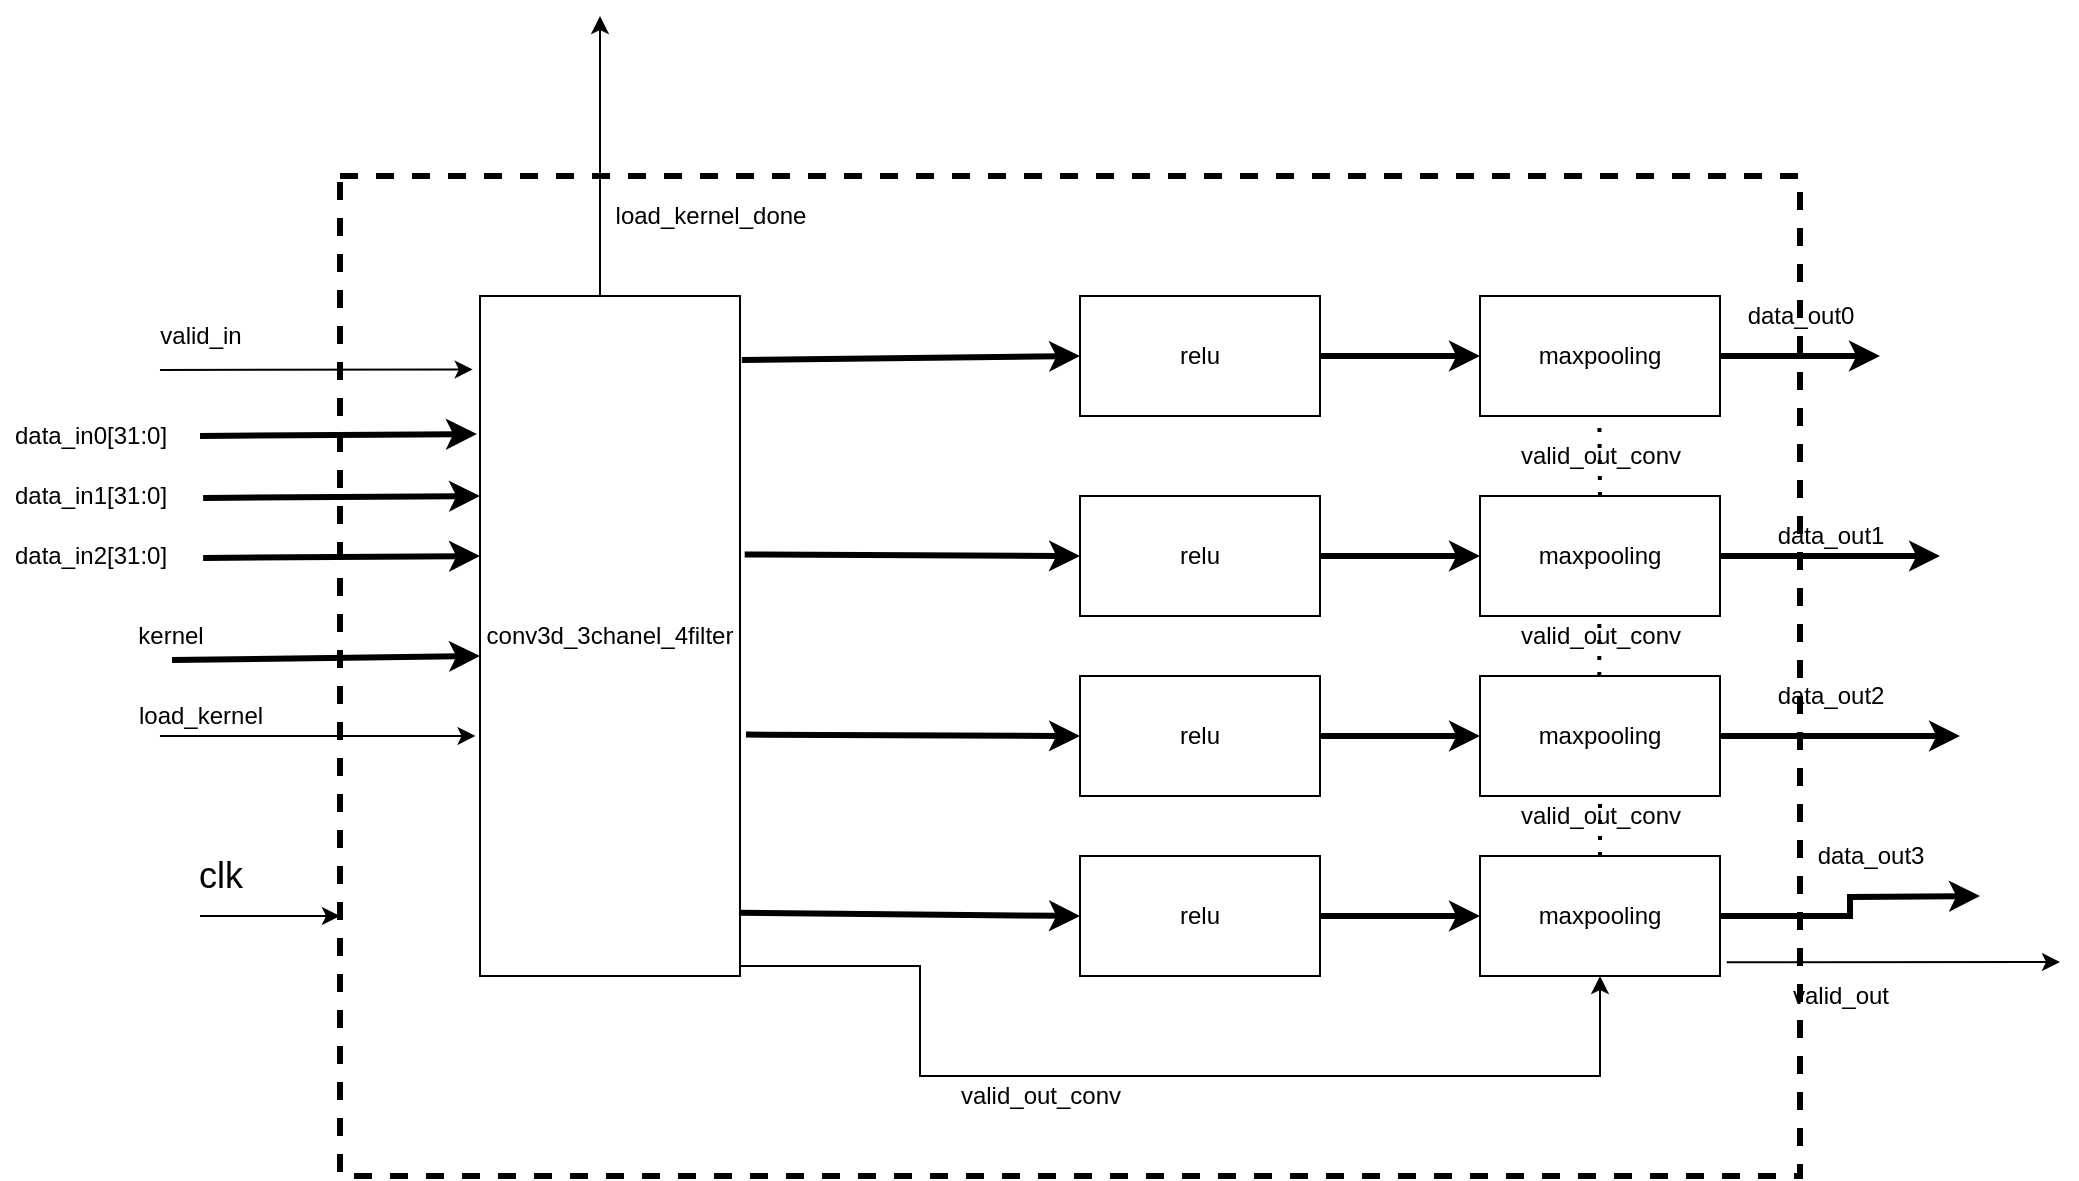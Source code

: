 <mxfile version="20.0.1" type="device"><diagram id="MaYDe6uS_KC6TkByPXZD" name="Page-1"><mxGraphModel dx="1102" dy="554" grid="1" gridSize="10" guides="1" tooltips="1" connect="1" arrows="1" fold="1" page="1" pageScale="1" pageWidth="850" pageHeight="1100" math="0" shadow="0"><root><mxCell id="0"/><mxCell id="1" parent="0"/><mxCell id="8NuWKvWIE951C8sZAqPJ-18" value="data_out0" style="text;html=1;align=center;verticalAlign=middle;resizable=0;points=[];autosize=1;strokeColor=none;fillColor=none;" parent="1" vertex="1"><mxGeometry x="1035" y="460" width="70" height="20" as="geometry"/></mxCell><mxCell id="8NuWKvWIE951C8sZAqPJ-20" value="data_out1" style="text;html=1;align=center;verticalAlign=middle;resizable=0;points=[];autosize=1;strokeColor=none;fillColor=none;" parent="1" vertex="1"><mxGeometry x="1050" y="570" width="70" height="20" as="geometry"/></mxCell><mxCell id="8NuWKvWIE951C8sZAqPJ-22" value="data_out2" style="text;html=1;align=center;verticalAlign=middle;resizable=0;points=[];autosize=1;strokeColor=none;fillColor=none;" parent="1" vertex="1"><mxGeometry x="1050" y="650" width="70" height="20" as="geometry"/></mxCell><mxCell id="8NuWKvWIE951C8sZAqPJ-24" value="data_out3" style="text;html=1;align=center;verticalAlign=middle;resizable=0;points=[];autosize=1;strokeColor=none;fillColor=none;" parent="1" vertex="1"><mxGeometry x="1070" y="730" width="70" height="20" as="geometry"/></mxCell><mxCell id="8NuWKvWIE951C8sZAqPJ-60" style="edgeStyle=orthogonalEdgeStyle;rounded=0;orthogonalLoop=1;jettySize=auto;html=1;exitX=1;exitY=0.5;exitDx=0;exitDy=0;entryX=0;entryY=0.5;entryDx=0;entryDy=0;strokeWidth=3;" parent="1" source="8NuWKvWIE951C8sZAqPJ-52" target="8NuWKvWIE951C8sZAqPJ-56" edge="1"><mxGeometry relative="1" as="geometry"/></mxCell><mxCell id="8NuWKvWIE951C8sZAqPJ-52" value="relu" style="rounded=0;whiteSpace=wrap;html=1;" parent="1" vertex="1"><mxGeometry x="710" y="460" width="120" height="60" as="geometry"/></mxCell><mxCell id="8NuWKvWIE951C8sZAqPJ-61" style="edgeStyle=orthogonalEdgeStyle;rounded=0;orthogonalLoop=1;jettySize=auto;html=1;exitX=1;exitY=0.5;exitDx=0;exitDy=0;entryX=0;entryY=0.5;entryDx=0;entryDy=0;strokeWidth=3;" parent="1" source="8NuWKvWIE951C8sZAqPJ-53" target="8NuWKvWIE951C8sZAqPJ-57" edge="1"><mxGeometry relative="1" as="geometry"/></mxCell><mxCell id="8NuWKvWIE951C8sZAqPJ-53" value="relu" style="rounded=0;whiteSpace=wrap;html=1;" parent="1" vertex="1"><mxGeometry x="710" y="560" width="120" height="60" as="geometry"/></mxCell><mxCell id="8NuWKvWIE951C8sZAqPJ-62" style="edgeStyle=orthogonalEdgeStyle;rounded=0;orthogonalLoop=1;jettySize=auto;html=1;exitX=1;exitY=0.5;exitDx=0;exitDy=0;entryX=0;entryY=0.5;entryDx=0;entryDy=0;strokeWidth=3;" parent="1" source="8NuWKvWIE951C8sZAqPJ-54" target="8NuWKvWIE951C8sZAqPJ-58" edge="1"><mxGeometry relative="1" as="geometry"/></mxCell><mxCell id="8NuWKvWIE951C8sZAqPJ-54" value="relu" style="rounded=0;whiteSpace=wrap;html=1;" parent="1" vertex="1"><mxGeometry x="710" y="650" width="120" height="60" as="geometry"/></mxCell><mxCell id="8NuWKvWIE951C8sZAqPJ-63" style="edgeStyle=orthogonalEdgeStyle;rounded=0;orthogonalLoop=1;jettySize=auto;html=1;exitX=1;exitY=0.5;exitDx=0;exitDy=0;entryX=0;entryY=0.5;entryDx=0;entryDy=0;strokeWidth=3;" parent="1" source="8NuWKvWIE951C8sZAqPJ-55" target="8NuWKvWIE951C8sZAqPJ-59" edge="1"><mxGeometry relative="1" as="geometry"/></mxCell><mxCell id="8NuWKvWIE951C8sZAqPJ-55" value="relu" style="rounded=0;whiteSpace=wrap;html=1;" parent="1" vertex="1"><mxGeometry x="710" y="740" width="120" height="60" as="geometry"/></mxCell><mxCell id="8NuWKvWIE951C8sZAqPJ-64" style="edgeStyle=orthogonalEdgeStyle;rounded=0;orthogonalLoop=1;jettySize=auto;html=1;exitX=1;exitY=0.5;exitDx=0;exitDy=0;strokeWidth=3;" parent="1" source="8NuWKvWIE951C8sZAqPJ-56" edge="1"><mxGeometry relative="1" as="geometry"><mxPoint x="1110" y="490" as="targetPoint"/></mxGeometry></mxCell><mxCell id="8NuWKvWIE951C8sZAqPJ-56" value="maxpooling" style="rounded=0;whiteSpace=wrap;html=1;" parent="1" vertex="1"><mxGeometry x="910" y="460" width="120" height="60" as="geometry"/></mxCell><mxCell id="8NuWKvWIE951C8sZAqPJ-65" style="edgeStyle=orthogonalEdgeStyle;rounded=0;orthogonalLoop=1;jettySize=auto;html=1;exitX=1;exitY=0.5;exitDx=0;exitDy=0;strokeWidth=3;" parent="1" source="8NuWKvWIE951C8sZAqPJ-57" edge="1"><mxGeometry relative="1" as="geometry"><mxPoint x="1140" y="590" as="targetPoint"/></mxGeometry></mxCell><mxCell id="8NuWKvWIE951C8sZAqPJ-57" value="maxpooling" style="rounded=0;whiteSpace=wrap;html=1;" parent="1" vertex="1"><mxGeometry x="910" y="560" width="120" height="60" as="geometry"/></mxCell><mxCell id="8NuWKvWIE951C8sZAqPJ-66" style="edgeStyle=orthogonalEdgeStyle;rounded=0;orthogonalLoop=1;jettySize=auto;html=1;exitX=1;exitY=0.5;exitDx=0;exitDy=0;strokeWidth=3;" parent="1" source="8NuWKvWIE951C8sZAqPJ-58" edge="1"><mxGeometry relative="1" as="geometry"><mxPoint x="1150" y="680" as="targetPoint"/></mxGeometry></mxCell><mxCell id="8NuWKvWIE951C8sZAqPJ-58" value="maxpooling" style="rounded=0;whiteSpace=wrap;html=1;" parent="1" vertex="1"><mxGeometry x="910" y="650" width="120" height="60" as="geometry"/></mxCell><mxCell id="8NuWKvWIE951C8sZAqPJ-67" style="edgeStyle=orthogonalEdgeStyle;rounded=0;orthogonalLoop=1;jettySize=auto;html=1;exitX=1;exitY=0.5;exitDx=0;exitDy=0;strokeWidth=3;" parent="1" source="8NuWKvWIE951C8sZAqPJ-59" edge="1"><mxGeometry relative="1" as="geometry"><mxPoint x="1160" y="760" as="targetPoint"/></mxGeometry></mxCell><mxCell id="8NuWKvWIE951C8sZAqPJ-59" value="maxpooling" style="rounded=0;whiteSpace=wrap;html=1;" parent="1" vertex="1"><mxGeometry x="910" y="740" width="120" height="60" as="geometry"/></mxCell><mxCell id="JHCxjcTZT37e5ChfVPQo-11" value="conv3d_3chanel_4filter" style="rounded=0;whiteSpace=wrap;html=1;direction=south;" parent="1" vertex="1"><mxGeometry x="410" y="460" width="130" height="340" as="geometry"/></mxCell><mxCell id="JHCxjcTZT37e5ChfVPQo-12" value="" style="endArrow=classic;html=1;rounded=0;entryX=0;entryY=0.5;entryDx=0;entryDy=0;exitX=0.094;exitY=-0.007;exitDx=0;exitDy=0;exitPerimeter=0;strokeWidth=3;" parent="1" source="JHCxjcTZT37e5ChfVPQo-11" target="8NuWKvWIE951C8sZAqPJ-52" edge="1"><mxGeometry width="50" height="50" relative="1" as="geometry"><mxPoint x="530" y="640" as="sourcePoint"/><mxPoint x="580" y="590" as="targetPoint"/></mxGeometry></mxCell><mxCell id="JHCxjcTZT37e5ChfVPQo-13" value="" style="endArrow=classic;html=1;rounded=0;entryX=0;entryY=0.5;entryDx=0;entryDy=0;exitX=0.38;exitY=-0.018;exitDx=0;exitDy=0;exitPerimeter=0;strokeWidth=3;" parent="1" source="JHCxjcTZT37e5ChfVPQo-11" target="8NuWKvWIE951C8sZAqPJ-53" edge="1"><mxGeometry width="50" height="50" relative="1" as="geometry"><mxPoint x="530" y="640" as="sourcePoint"/><mxPoint x="580" y="590" as="targetPoint"/></mxGeometry></mxCell><mxCell id="JHCxjcTZT37e5ChfVPQo-14" value="" style="endArrow=classic;html=1;rounded=0;exitX=0.645;exitY=-0.023;exitDx=0;exitDy=0;exitPerimeter=0;entryX=0;entryY=0.5;entryDx=0;entryDy=0;strokeWidth=3;" parent="1" source="JHCxjcTZT37e5ChfVPQo-11" target="8NuWKvWIE951C8sZAqPJ-54" edge="1"><mxGeometry width="50" height="50" relative="1" as="geometry"><mxPoint x="530" y="640" as="sourcePoint"/><mxPoint x="580" y="590" as="targetPoint"/></mxGeometry></mxCell><mxCell id="JHCxjcTZT37e5ChfVPQo-15" value="" style="endArrow=classic;html=1;rounded=0;exitX=0.907;exitY=0.004;exitDx=0;exitDy=0;exitPerimeter=0;entryX=0;entryY=0.5;entryDx=0;entryDy=0;strokeWidth=3;" parent="1" source="JHCxjcTZT37e5ChfVPQo-11" target="8NuWKvWIE951C8sZAqPJ-55" edge="1"><mxGeometry width="50" height="50" relative="1" as="geometry"><mxPoint x="530" y="640" as="sourcePoint"/><mxPoint x="580" y="590" as="targetPoint"/></mxGeometry></mxCell><mxCell id="JHCxjcTZT37e5ChfVPQo-16" value="" style="endArrow=classic;html=1;rounded=0;entryX=0.5;entryY=1;entryDx=0;entryDy=0;" parent="1" target="8NuWKvWIE951C8sZAqPJ-59" edge="1"><mxGeometry width="50" height="50" relative="1" as="geometry"><mxPoint x="540" y="795" as="sourcePoint"/><mxPoint x="590" y="745" as="targetPoint"/><Array as="points"><mxPoint x="630" y="795"/><mxPoint x="630" y="850"/><mxPoint x="970" y="850"/></Array></mxGeometry></mxCell><mxCell id="JHCxjcTZT37e5ChfVPQo-17" value="" style="endArrow=none;dashed=1;html=1;dashPattern=1 3;strokeWidth=2;rounded=0;entryX=0.5;entryY=1;entryDx=0;entryDy=0;exitX=0.5;exitY=0;exitDx=0;exitDy=0;" parent="1" source="8NuWKvWIE951C8sZAqPJ-59" target="8NuWKvWIE951C8sZAqPJ-58" edge="1"><mxGeometry width="50" height="50" relative="1" as="geometry"><mxPoint x="970" y="740" as="sourcePoint"/><mxPoint x="880" y="670" as="targetPoint"/></mxGeometry></mxCell><mxCell id="JHCxjcTZT37e5ChfVPQo-18" value="" style="endArrow=none;dashed=1;html=1;dashPattern=1 3;strokeWidth=2;rounded=0;entryX=0.5;entryY=1;entryDx=0;entryDy=0;exitX=0.5;exitY=0;exitDx=0;exitDy=0;" parent="1" edge="1"><mxGeometry width="50" height="50" relative="1" as="geometry"><mxPoint x="969.66" y="650" as="sourcePoint"/><mxPoint x="969.66" y="620" as="targetPoint"/></mxGeometry></mxCell><mxCell id="JHCxjcTZT37e5ChfVPQo-19" value="" style="endArrow=none;dashed=1;html=1;dashPattern=1 3;strokeWidth=2;rounded=0;entryX=0.5;entryY=1;entryDx=0;entryDy=0;exitX=0.5;exitY=0;exitDx=0;exitDy=0;" parent="1" source="8NuWKvWIE951C8sZAqPJ-57" edge="1"><mxGeometry width="50" height="50" relative="1" as="geometry"><mxPoint x="969.66" y="550" as="sourcePoint"/><mxPoint x="969.66" y="520" as="targetPoint"/></mxGeometry></mxCell><mxCell id="JHCxjcTZT37e5ChfVPQo-20" value="valid_out_conv" style="text;html=1;align=center;verticalAlign=middle;resizable=0;points=[];autosize=1;strokeColor=none;fillColor=none;" parent="1" vertex="1"><mxGeometry x="640" y="850" width="100" height="20" as="geometry"/></mxCell><mxCell id="JHCxjcTZT37e5ChfVPQo-21" value="&lt;span style=&quot;color: rgba(0, 0, 0, 0); font-family: monospace; font-size: 0px; text-align: start;&quot;&gt;%3CmxGraphModel%3E%3Croot%3E%3CmxCell%20id%3D%220%22%2F%3E%3CmxCell%20id%3D%221%22%20parent%3D%220%22%2F%3E%3CmxCell%20id%3D%222%22%20value%3D%22%22%20style%3D%22endArrow%3Dnone%3Bdashed%3D1%3Bhtml%3D1%3BdashPattern%3D1%203%3BstrokeWidth%3D2%3Brounded%3D0%3BentryX%3D0.5%3BentryY%3D1%3BentryDx%3D0%3BentryDy%3D0%3BexitX%3D0.5%3BexitY%3D0%3BexitDx%3D0%3BexitDy%3D0%3B%22%20edge%3D%221%22%20parent%3D%221%22%3E%3CmxGeometry%20width%3D%2250%22%20height%3D%2250%22%20relative%3D%221%22%20as%3D%22geometry%22%3E%3CmxPoint%20x%3D%22970%22%20y%3D%22740%22%20as%3D%22sourcePoint%22%2F%3E%3CmxPoint%20x%3D%22970%22%20y%3D%22710%22%20as%3D%22targetPoint%22%2F%3E%3C%2FmxGeometry%3E%3C%2FmxCell%3E%3C%2Froot%3E%3C%2FmxGraphModel%3E&lt;/span&gt;" style="text;html=1;align=center;verticalAlign=middle;resizable=0;points=[];autosize=1;strokeColor=none;fillColor=none;" parent="1" vertex="1"><mxGeometry x="970" y="720" width="20" height="20" as="geometry"/></mxCell><mxCell id="JHCxjcTZT37e5ChfVPQo-22" value="valid_out_conv" style="text;html=1;align=center;verticalAlign=middle;resizable=0;points=[];autosize=1;strokeColor=none;fillColor=none;" parent="1" vertex="1"><mxGeometry x="920" y="710" width="100" height="20" as="geometry"/></mxCell><mxCell id="JHCxjcTZT37e5ChfVPQo-23" value="valid_out_conv" style="text;html=1;align=center;verticalAlign=middle;resizable=0;points=[];autosize=1;strokeColor=none;fillColor=none;" parent="1" vertex="1"><mxGeometry x="920" y="620" width="100" height="20" as="geometry"/></mxCell><mxCell id="JHCxjcTZT37e5ChfVPQo-24" value="valid_out_conv" style="text;html=1;align=center;verticalAlign=middle;resizable=0;points=[];autosize=1;strokeColor=none;fillColor=none;" parent="1" vertex="1"><mxGeometry x="920" y="530" width="100" height="20" as="geometry"/></mxCell><mxCell id="JHCxjcTZT37e5ChfVPQo-25" value="" style="endArrow=classic;html=1;rounded=0;exitX=1.028;exitY=0.886;exitDx=0;exitDy=0;exitPerimeter=0;" parent="1" source="8NuWKvWIE951C8sZAqPJ-59" edge="1"><mxGeometry width="50" height="50" relative="1" as="geometry"><mxPoint x="830" y="830" as="sourcePoint"/><mxPoint x="1200" y="793" as="targetPoint"/></mxGeometry></mxCell><mxCell id="JHCxjcTZT37e5ChfVPQo-26" value="valid_out" style="text;html=1;align=center;verticalAlign=middle;resizable=0;points=[];autosize=1;strokeColor=none;fillColor=none;" parent="1" vertex="1"><mxGeometry x="1060" y="800" width="60" height="20" as="geometry"/></mxCell><mxCell id="JHCxjcTZT37e5ChfVPQo-27" value="" style="endArrow=classic;html=1;rounded=0;entryX=0.108;entryY=1.028;entryDx=0;entryDy=0;entryPerimeter=0;" parent="1" target="JHCxjcTZT37e5ChfVPQo-11" edge="1"><mxGeometry width="50" height="50" relative="1" as="geometry"><mxPoint x="250" y="497" as="sourcePoint"/><mxPoint x="630" y="440" as="targetPoint"/></mxGeometry></mxCell><mxCell id="JHCxjcTZT37e5ChfVPQo-28" value="valid_in" style="text;html=1;align=center;verticalAlign=middle;resizable=0;points=[];autosize=1;strokeColor=none;fillColor=none;" parent="1" vertex="1"><mxGeometry x="240" y="470" width="60" height="20" as="geometry"/></mxCell><mxCell id="JHCxjcTZT37e5ChfVPQo-29" value="" style="endArrow=classic;html=1;rounded=0;entryX=0.203;entryY=1.012;entryDx=0;entryDy=0;entryPerimeter=0;strokeWidth=3;" parent="1" target="JHCxjcTZT37e5ChfVPQo-11" edge="1"><mxGeometry width="50" height="50" relative="1" as="geometry"><mxPoint x="270" y="530" as="sourcePoint"/><mxPoint x="630" y="440" as="targetPoint"/></mxGeometry></mxCell><mxCell id="JHCxjcTZT37e5ChfVPQo-30" value="data_in0[31:0]" style="text;html=1;align=center;verticalAlign=middle;resizable=0;points=[];autosize=1;strokeColor=none;fillColor=none;" parent="1" vertex="1"><mxGeometry x="170" y="520" width="90" height="20" as="geometry"/></mxCell><mxCell id="JHCxjcTZT37e5ChfVPQo-31" value="" style="endArrow=classic;html=1;rounded=0;entryX=0.203;entryY=1.012;entryDx=0;entryDy=0;entryPerimeter=0;strokeWidth=3;" parent="1" edge="1"><mxGeometry width="50" height="50" relative="1" as="geometry"><mxPoint x="271.56" y="560.98" as="sourcePoint"/><mxPoint x="410.0" y="560.0" as="targetPoint"/></mxGeometry></mxCell><mxCell id="JHCxjcTZT37e5ChfVPQo-32" value="data_in1[31:0]" style="text;html=1;align=center;verticalAlign=middle;resizable=0;points=[];autosize=1;strokeColor=none;fillColor=none;" parent="1" vertex="1"><mxGeometry x="170" y="550" width="90" height="20" as="geometry"/></mxCell><mxCell id="JHCxjcTZT37e5ChfVPQo-33" value="" style="endArrow=classic;html=1;rounded=0;entryX=0.203;entryY=1.012;entryDx=0;entryDy=0;entryPerimeter=0;strokeWidth=3;" parent="1" edge="1"><mxGeometry width="50" height="50" relative="1" as="geometry"><mxPoint x="271.56" y="590.98" as="sourcePoint"/><mxPoint x="410.0" y="590.0" as="targetPoint"/></mxGeometry></mxCell><mxCell id="JHCxjcTZT37e5ChfVPQo-34" value="data_in2[31:0]" style="text;html=1;align=center;verticalAlign=middle;resizable=0;points=[];autosize=1;strokeColor=none;fillColor=none;" parent="1" vertex="1"><mxGeometry x="170" y="580" width="90" height="20" as="geometry"/></mxCell><mxCell id="JHCxjcTZT37e5ChfVPQo-35" value="" style="endArrow=classic;html=1;rounded=0;exitX=0.52;exitY=1.1;exitDx=0;exitDy=0;exitPerimeter=0;strokeWidth=3;" parent="1" edge="1" source="JHCxjcTZT37e5ChfVPQo-36"><mxGeometry width="50" height="50" relative="1" as="geometry"><mxPoint x="250" y="640" as="sourcePoint"/><mxPoint x="410" y="640" as="targetPoint"/></mxGeometry></mxCell><mxCell id="JHCxjcTZT37e5ChfVPQo-36" value="kernel" style="text;html=1;align=center;verticalAlign=middle;resizable=0;points=[];autosize=1;strokeColor=none;fillColor=none;" parent="1" vertex="1"><mxGeometry x="230" y="620" width="50" height="20" as="geometry"/></mxCell><mxCell id="JHCxjcTZT37e5ChfVPQo-37" value="" style="endArrow=classic;html=1;rounded=0;entryX=0.647;entryY=1.017;entryDx=0;entryDy=0;entryPerimeter=0;" parent="1" target="JHCxjcTZT37e5ChfVPQo-11" edge="1"><mxGeometry width="50" height="50" relative="1" as="geometry"><mxPoint x="250" y="680" as="sourcePoint"/><mxPoint x="630" y="640" as="targetPoint"/></mxGeometry></mxCell><mxCell id="JHCxjcTZT37e5ChfVPQo-38" value="load_kernel" style="text;html=1;align=center;verticalAlign=middle;resizable=0;points=[];autosize=1;strokeColor=none;fillColor=none;" parent="1" vertex="1"><mxGeometry x="230" y="660" width="80" height="20" as="geometry"/></mxCell><mxCell id="JHCxjcTZT37e5ChfVPQo-39" value="" style="endArrow=classic;html=1;rounded=0;" parent="1" edge="1"><mxGeometry width="50" height="50" relative="1" as="geometry"><mxPoint x="470" y="460" as="sourcePoint"/><mxPoint x="470" y="320" as="targetPoint"/></mxGeometry></mxCell><mxCell id="JHCxjcTZT37e5ChfVPQo-40" value="load_kernel_done" style="text;html=1;align=center;verticalAlign=middle;resizable=0;points=[];autosize=1;strokeColor=none;fillColor=none;" parent="1" vertex="1"><mxGeometry x="470" y="410" width="110" height="20" as="geometry"/></mxCell><mxCell id="D6EOvSQ_SOUbSbukhSM1-1" value="" style="rounded=0;whiteSpace=wrap;html=1;fillColor=none;dashed=1;strokeWidth=3;" vertex="1" parent="1"><mxGeometry x="340" y="400" width="730" height="500" as="geometry"/></mxCell><mxCell id="D6EOvSQ_SOUbSbukhSM1-2" value="" style="endArrow=classic;html=1;rounded=0;strokeWidth=1;" edge="1" parent="1"><mxGeometry width="50" height="50" relative="1" as="geometry"><mxPoint x="270" y="770" as="sourcePoint"/><mxPoint x="340" y="770" as="targetPoint"/></mxGeometry></mxCell><mxCell id="D6EOvSQ_SOUbSbukhSM1-3" value="&lt;font style=&quot;font-size: 18px;&quot;&gt;clk&lt;/font&gt;" style="text;html=1;align=center;verticalAlign=middle;resizable=0;points=[];autosize=1;strokeColor=none;fillColor=none;" vertex="1" parent="1"><mxGeometry x="260" y="740" width="40" height="20" as="geometry"/></mxCell></root></mxGraphModel></diagram></mxfile>